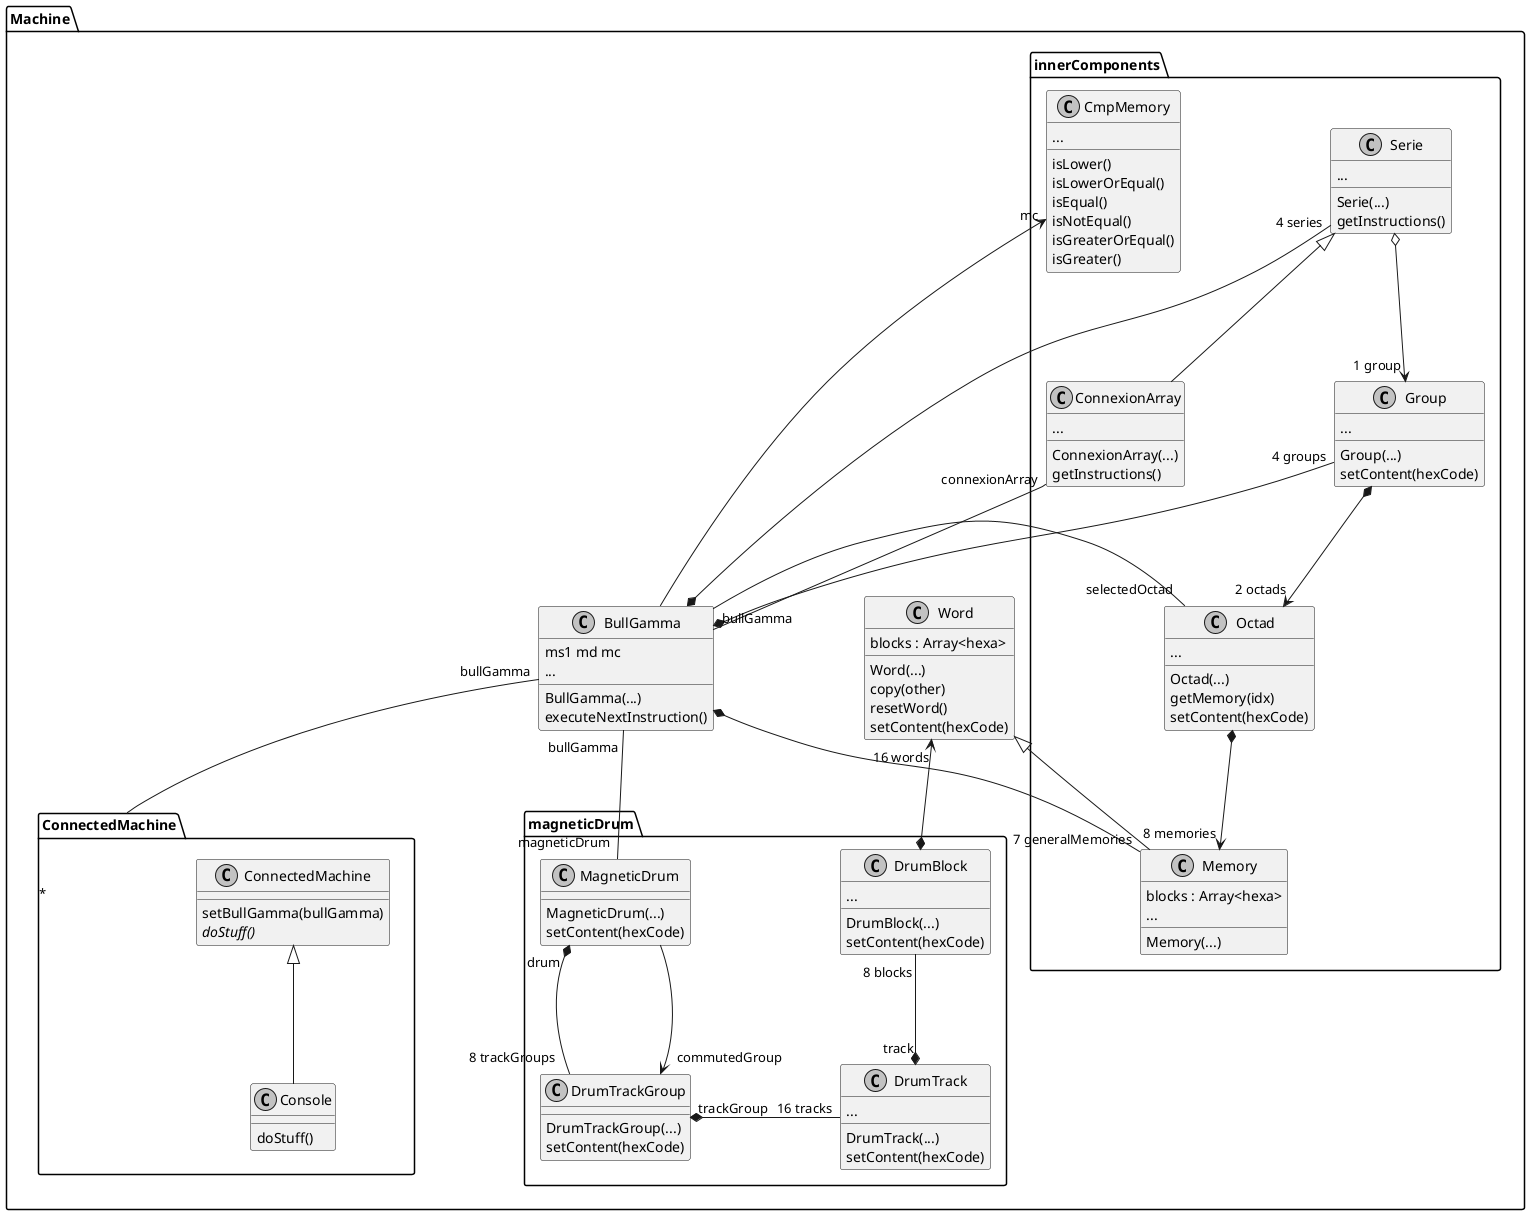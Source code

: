 @startuml
skinparam monochrome true
skinparam classAttributeIconSize 0
skinparam ranksep 110
skinparam nodesep 150

package Machine {

  class BullGamma {
    ms1 md mc
    ...
    BullGamma(...)
		executeNextInstruction()
  }

  class Word {
    blocks : Array<hexa>
    Word(...)
    copy(other)
    resetWord()
    setContent(hexCode)
  }

  package innerComponents {
    class Serie {
      ...
      Serie(...)
      getInstructions()
    }

    class ConnexionArray {
      ...
      ConnexionArray(...)
      getInstructions()
    }

    class Group {
      ...
      Group(...)
      setContent(hexCode)
    }

    class Octad {
      ...
      Octad(...)
      getMemory(idx)
      setContent(hexCode)
    }

    class Memory {
      blocks : Array<hexa>
      ...
      Memory(...)
    }
  	Word <|-- Memory

    class CmpMemory {
      ...
      isLower()
      isLowerOrEqual()
      isEqual()
      isNotEqual()
      isGreaterOrEqual()
      isGreater()
    }
  }

  package ConnectedMachine {
  	class ConnectedMachine {
  		setBullGamma(bullGamma)
  		{abstract} doStuff()
  	}

  	class Console {
  		doStuff()
  	}
  	ConnectedMachine <|-- Console
  }

  package magneticDrum {
    class MagneticDrum {
      MagneticDrum(...)
      setContent(hexCode)
    }

    class DrumTrackGroup {
      DrumTrackGroup(...)
      setContent(hexCode)
    }

    MagneticDrum "drum" *-- "8 trackGroups" DrumTrackGroup
    MagneticDrum --> "commutedGroup" DrumTrackGroup

    class DrumTrack {
      ...
      DrumTrack(...)
      setContent(hexCode)
    }

    DrumTrackGroup "trackGroup" *- "16 tracks" DrumTrack

    class DrumBlock {
      ...
      DrumBlock(...)
      setContent(hexCode)
    }
  }

    Serie o--> "1 group" Group
    Serie <|-- ConnexionArray

    DrumBlock "8 blocks" --* "track" DrumTrack
    Word "16 words" <--* DrumBlock

    BullGamma "bullGamma" -- "magneticDrum" MagneticDrum
    BullGamma "bullGamma" -- "*" ConnectedMachine
    Octad *--> "8 memories" Memory
    BullGamma *-- "7 generalMemories" Memory
    BullGamma --> "mc" CmpMemory
    BullGamma - "selectedOctad" Octad
    Serie "4 series" --*  BullGamma
    Group "4 groups" --*  BullGamma
    ConnexionArray "connexionArray" -- "bullGamma" BullGamma
    Group *--> "2 octads" Octad

}
@endDC

